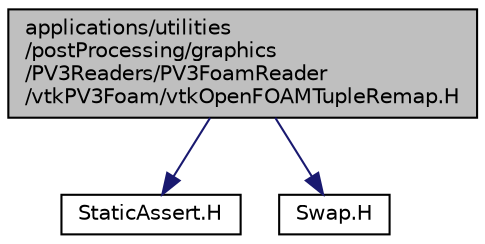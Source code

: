 digraph "applications/utilities/postProcessing/graphics/PV3Readers/PV3FoamReader/vtkPV3Foam/vtkOpenFOAMTupleRemap.H"
{
  bgcolor="transparent";
  edge [fontname="Helvetica",fontsize="10",labelfontname="Helvetica",labelfontsize="10"];
  node [fontname="Helvetica",fontsize="10",shape=record];
  Node1 [label="applications/utilities\l/postProcessing/graphics\l/PV3Readers/PV3FoamReader\l/vtkPV3Foam/vtkOpenFOAMTupleRemap.H",height=0.2,width=0.4,color="black", fillcolor="grey75", style="filled", fontcolor="black"];
  Node1 -> Node2 [color="midnightblue",fontsize="10",style="solid",fontname="Helvetica"];
  Node2 [label="StaticAssert.H",height=0.2,width=0.4,color="black",URL="$a07729.html"];
  Node1 -> Node3 [color="midnightblue",fontsize="10",style="solid",fontname="Helvetica"];
  Node3 [label="Swap.H",height=0.2,width=0.4,color="black",URL="$a08996.html",tooltip="Swap its arguments. "];
}
